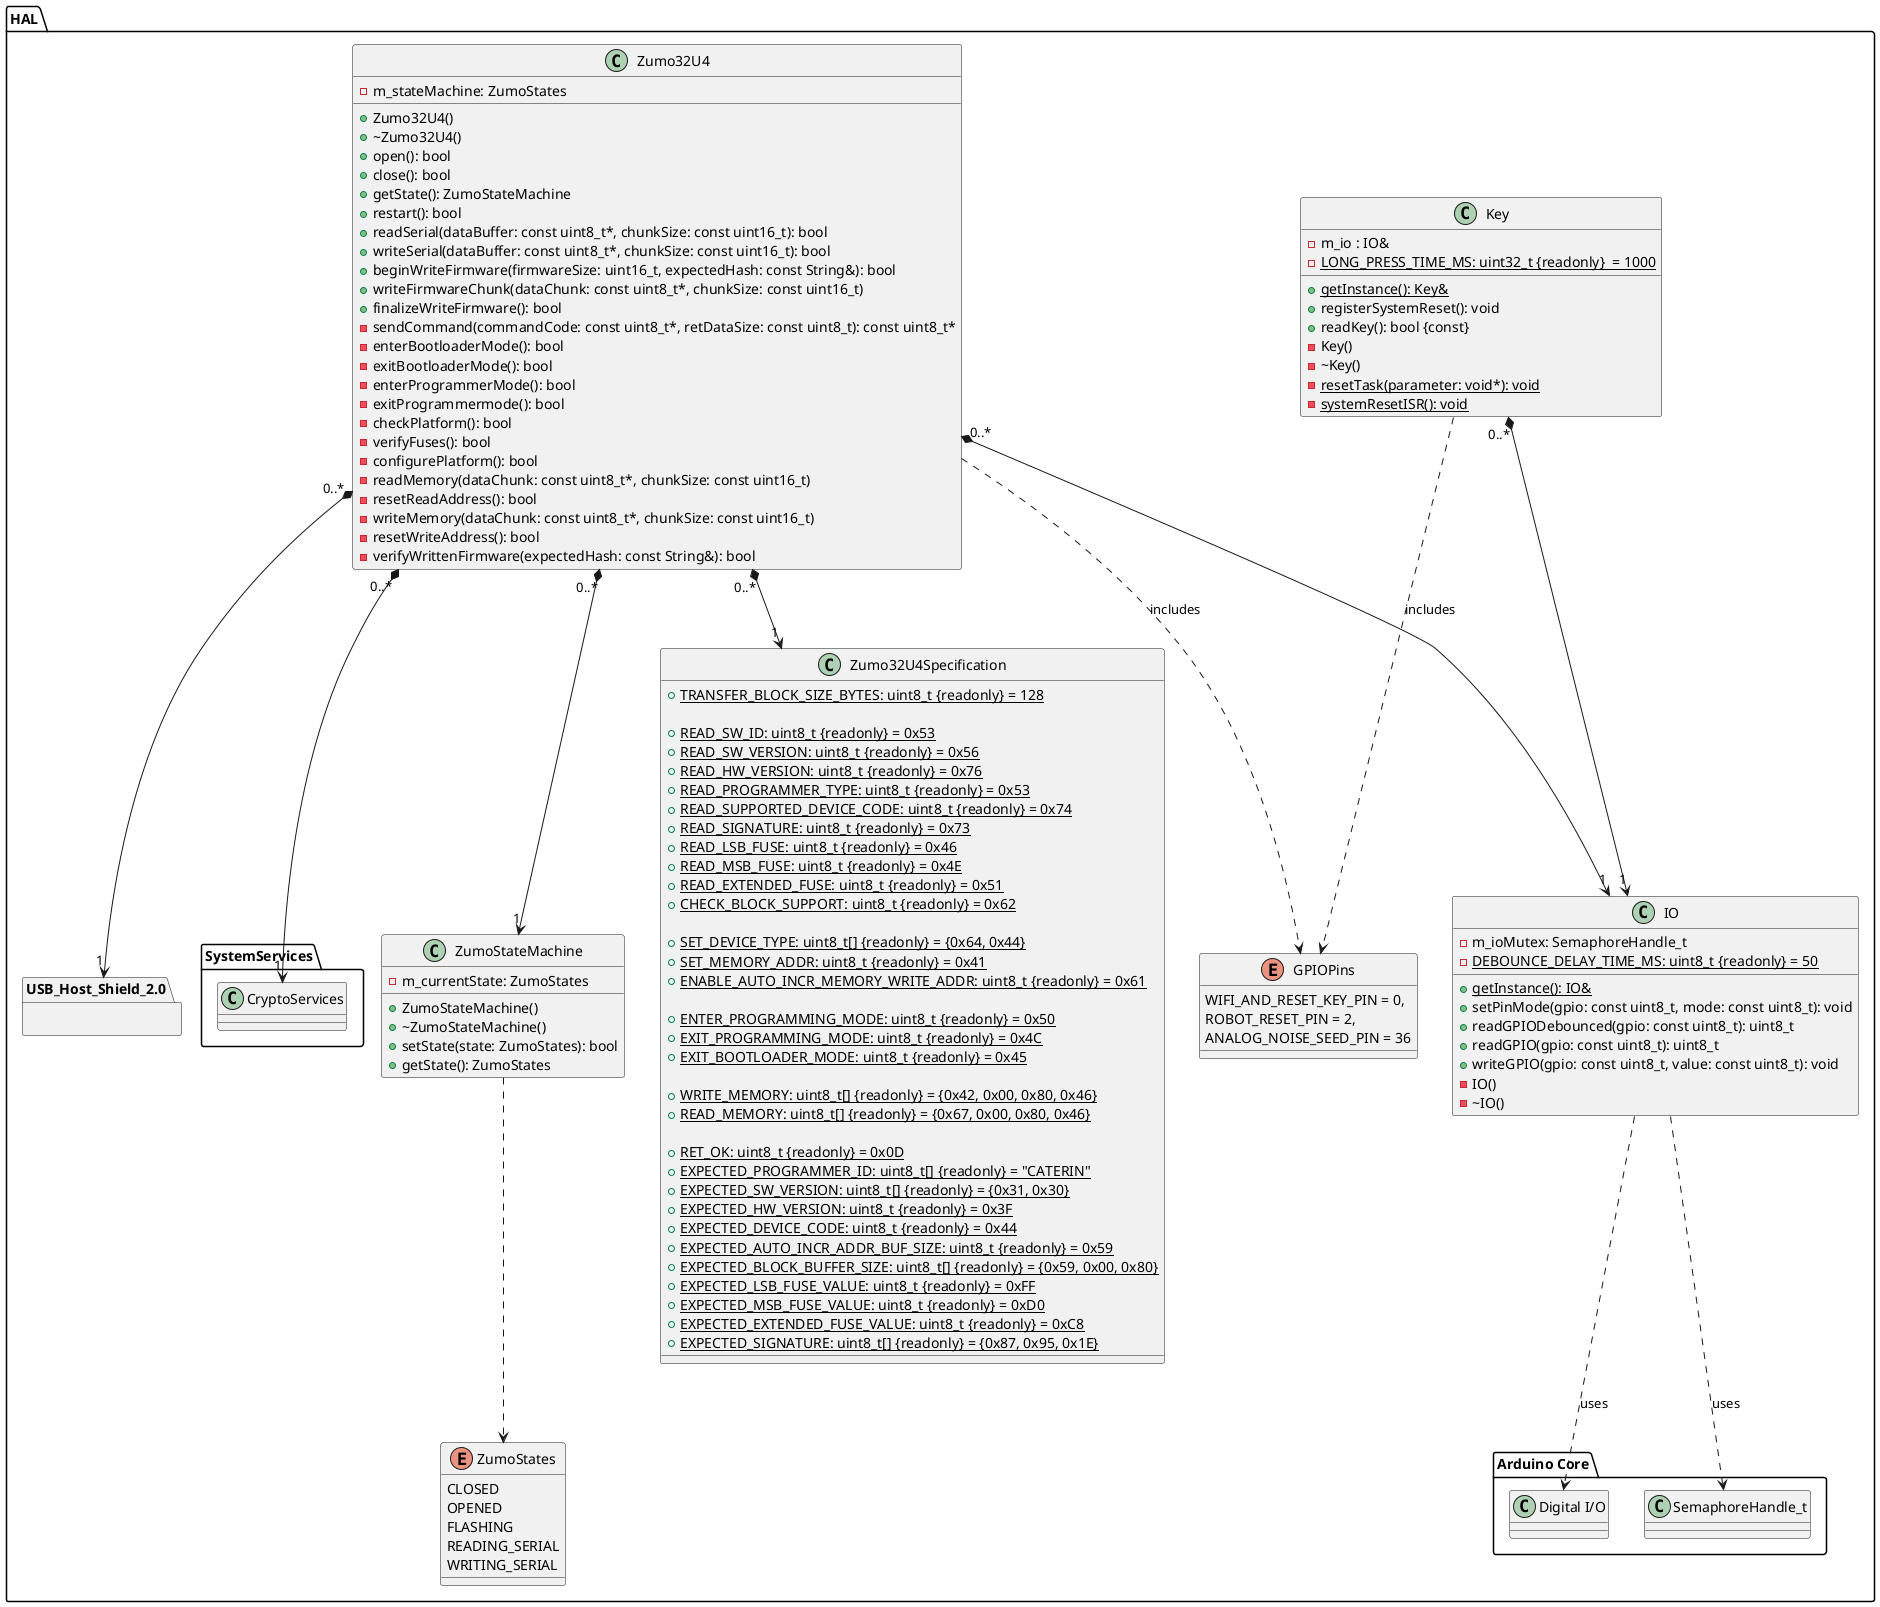 @startuml
package HAL
{
    package "Arduino Core"
    {
        class "Digital I/O" as ArduinoIO
        class SemaphoreHandle_t
    }

    package "USB_Host_Shield_2.0" as shieldpackage
    {
    }

    package "SystemServices"
    {
        class CryptoServices
    }

    enum GPIOPins
    {
        WIFI_AND_RESET_KEY_PIN = 0,
        ROBOT_RESET_PIN = 2,
        ANALOG_NOISE_SEED_PIN = 36
    }

    class IO
    {
        - m_ioMutex: SemaphoreHandle_t
        {static} - DEBOUNCE_DELAY_TIME_MS: uint8_t {readonly} = 50
        + {static} getInstance(): IO&
        + setPinMode(gpio: const uint8_t, mode: const uint8_t): void
        + readGPIODebounced(gpio: const uint8_t): uint8_t
        + readGPIO(gpio: const uint8_t): uint8_t
        + writeGPIO(gpio: const uint8_t, value: const uint8_t): void
        - IO()
        - ~IO()
    }
    IO  ..> ArduinoIO : uses
    IO  ..> SemaphoreHandle_t : uses

    class Key
    {
        - m_io : IO&
        {static} - LONG_PRESS_TIME_MS: uint32_t {readonly}  = 1000
        {static} + getInstance(): Key&
        + registerSystemReset(): void
        + readKey(): bool {const}
        - Key()
        - ~Key()
        - {static} resetTask(parameter: void*): void
        - {static} systemResetISR(): void
    }
    Key "0..*" *--> "1" IO
    Key ..> GPIOPins : includes

    ' class Robot
    ' {
    '         - m_io : IO&
    '         {static} - ROBOT_RESET_TIME_MS: uint32_t {readonly} = 500
    '         {static} + getInstance(): Robot&
    '         + resetRobotNow(): void
    '         - Robot()
    '         - ~Robot()
        
    ' }
    ' Robot "0..*" *--> "1" IO
    ' Robot ..> GPIOPins : includes

    enum ZumoStates
    {
        CLOSED
        OPENED
        FLASHING
        READING_SERIAL
        WRITING_SERIAL
    }

    class ZumoStateMachine
    {
        - m_currentState: ZumoStates
        + ZumoStateMachine()
        + ~ZumoStateMachine()
        + setState(state: ZumoStates): bool
        + getState(): ZumoStates
    }
    ZumoStateMachine ..> ZumoStates

    class Zumo32U4Specification
    {
        + {static} TRANSFER_BLOCK_SIZE_BYTES: uint8_t {readonly} = 128

        + {static} READ_SW_ID: uint8_t {readonly} = 0x53
        + {static} READ_SW_VERSION: uint8_t {readonly} = 0x56
        + {static} READ_HW_VERSION: uint8_t {readonly} = 0x76
        + {static} READ_PROGRAMMER_TYPE: uint8_t {readonly} = 0x53
        + {static} READ_SUPPORTED_DEVICE_CODE: uint8_t {readonly} = 0x74
        + {static} READ_SIGNATURE: uint8_t {readonly} = 0x73
        + {static} READ_LSB_FUSE: uint8_t {readonly} = 0x46
        + {static} READ_MSB_FUSE: uint8_t {readonly} = 0x4E
        + {static} READ_EXTENDED_FUSE: uint8_t {readonly} = 0x51
        + {static} CHECK_BLOCK_SUPPORT: uint8_t {readonly} = 0x62

        + {static} SET_DEVICE_TYPE: uint8_t[] {readonly} = {0x64, 0x44}
        + {static} SET_MEMORY_ADDR: uint8_t {readonly} = 0x41
        + {static} ENABLE_AUTO_INCR_MEMORY_WRITE_ADDR: uint8_t {readonly} = 0x61

        + {static} ENTER_PROGRAMMING_MODE: uint8_t {readonly} = 0x50
        + {static} EXIT_PROGRAMMING_MODE: uint8_t {readonly} = 0x4C
        + {static} EXIT_BOOTLOADER_MODE: uint8_t {readonly} = 0x45

        + {static} WRITE_MEMORY: uint8_t[] {readonly} = {0x42, 0x00, 0x80, 0x46}
        + {static} READ_MEMORY: uint8_t[] {readonly} = {0x67, 0x00, 0x80, 0x46}

        + {static} RET_OK: uint8_t {readonly} = 0x0D
        + {static} EXPECTED_PROGRAMMER_ID: uint8_t[] {readonly} = "CATERIN"
        + {static} EXPECTED_SW_VERSION: uint8_t[] {readonly} = {0x31, 0x30}
        + {static} EXPECTED_HW_VERSION: uint8_t {readonly} = 0x3F
        + {static} EXPECTED_DEVICE_CODE: uint8_t {readonly} = 0x44
        + {static} EXPECTED_AUTO_INCR_ADDR_BUF_SIZE: uint8_t {readonly} = 0x59
        + {static} EXPECTED_BLOCK_BUFFER_SIZE: uint8_t[] {readonly} = {0x59, 0x00, 0x80}
        + {static} EXPECTED_LSB_FUSE_VALUE: uint8_t {readonly} = 0xFF
        + {static} EXPECTED_MSB_FUSE_VALUE: uint8_t {readonly} = 0xD0
        + {static} EXPECTED_EXTENDED_FUSE_VALUE: uint8_t {readonly} = 0xC8
        + {static} EXPECTED_SIGNATURE: uint8_t[] {readonly} = {0x87, 0x95, 0x1E}
    }

    class Zumo32U4
    {
        - m_stateMachine: ZumoStates
        + Zumo32U4()
        + ~Zumo32U4()
        + open(): bool
        + close(): bool
        + getState(): ZumoStateMachine
        + restart(): bool
        + readSerial(dataBuffer: const uint8_t*, chunkSize: const uint16_t): bool
        + writeSerial(dataBuffer: const uint8_t*, chunkSize: const uint16_t): bool
        + beginWriteFirmware(firmwareSize: uint16_t, expectedHash: const String&): bool
        + writeFirmwareChunk(dataChunk: const uint8_t*, chunkSize: const uint16_t)
        + finalizeWriteFirmware(): bool
        - sendCommand(commandCode: const uint8_t*, retDataSize: const uint8_t): const uint8_t*
        - enterBootloaderMode(): bool
        - exitBootloaderMode(): bool
        - enterProgrammerMode(): bool
        - exitProgrammermode(): bool
        - checkPlatform(): bool
        - verifyFuses(): bool
        - configurePlatform(): bool
        - readMemory(dataChunk: const uint8_t*, chunkSize: const uint16_t)
        - resetReadAddress(): bool
        - writeMemory(dataChunk: const uint8_t*, chunkSize: const uint16_t)
        - resetWriteAddress(): bool
        - verifyWrittenFirmware(expectedHash: const String&): bool
    }
    Zumo32U4 "0..*" *--> "1" ZumoStateMachine
    Zumo32U4 "0..*" *--> "1" Zumo32U4Specification
    Zumo32U4 "0..*" *--> "1" IO
    Zumo32U4 "0..*" *--> "1" shieldpackage
    Zumo32U4 "0..*" *--> "1" CryptoServices
    Zumo32U4 ..> GPIOPins : includes
}
@enduml
